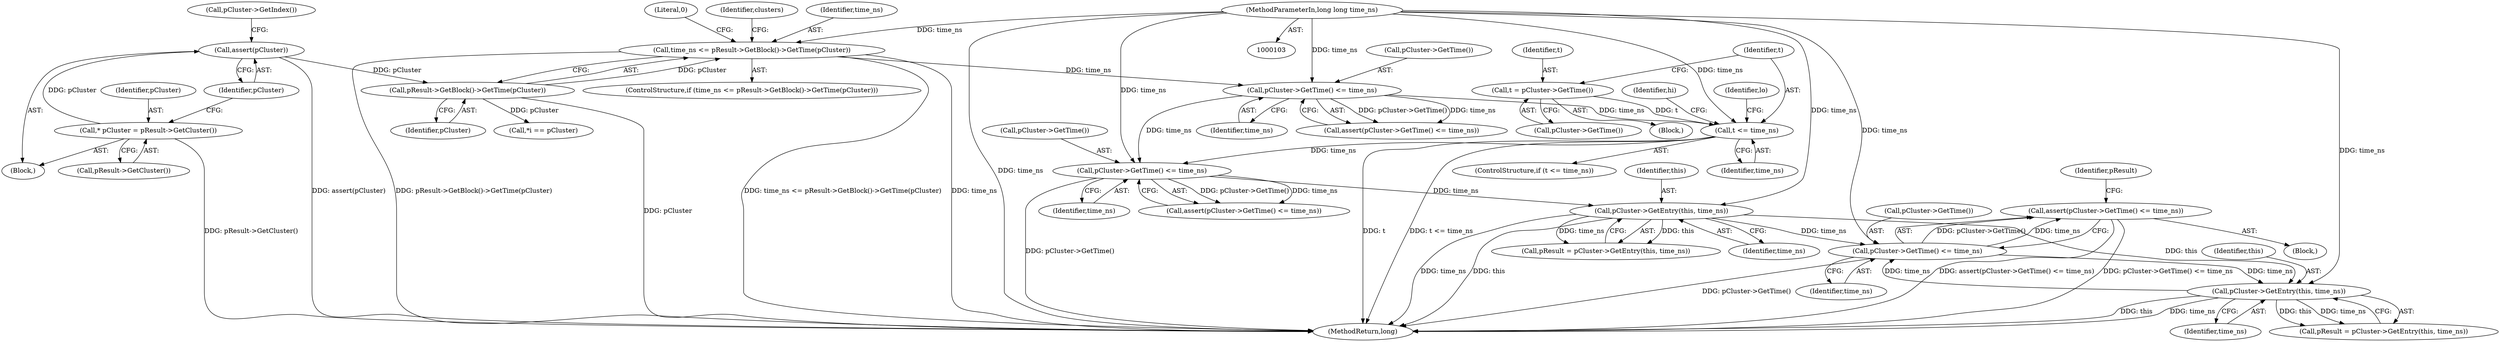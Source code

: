 digraph "0_Android_cc274e2abe8b2a6698a5c47d8aa4bb45f1f9538d_61@API" {
"1000283" [label="(Call,assert(pCluster->GetTime() <= time_ns))"];
"1000284" [label="(Call,pCluster->GetTime() <= time_ns)"];
"1000289" [label="(Call,pCluster->GetEntry(this, time_ns))"];
"1000259" [label="(Call,pCluster->GetEntry(this, time_ns))"];
"1000254" [label="(Call,pCluster->GetTime() <= time_ns)"];
"1000218" [label="(Call,t <= time_ns)"];
"1000214" [label="(Call,t = pCluster->GetTime())"];
"1000169" [label="(Call,pCluster->GetTime() <= time_ns)"];
"1000135" [label="(Call,time_ns <= pResult->GetBlock()->GetTime(pCluster))"];
"1000104" [label="(MethodParameterIn,long long time_ns)"];
"1000137" [label="(Call,pResult->GetBlock()->GetTime(pCluster))"];
"1000128" [label="(Call,assert(pCluster))"];
"1000125" [label="(Call,* pCluster = pResult->GetCluster())"];
"1000136" [label="(Identifier,time_ns)"];
"1000288" [label="(Identifier,pResult)"];
"1000222" [label="(Identifier,lo)"];
"1000104" [label="(MethodParameterIn,long long time_ns)"];
"1000283" [label="(Call,assert(pCluster->GetTime() <= time_ns))"];
"1000126" [label="(Identifier,pCluster)"];
"1000259" [label="(Call,pCluster->GetEntry(this, time_ns))"];
"1000171" [label="(Identifier,time_ns)"];
"1000286" [label="(Identifier,time_ns)"];
"1000135" [label="(Call,time_ns <= pResult->GetBlock()->GetTime(pCluster))"];
"1000256" [label="(Identifier,time_ns)"];
"1000164" [label="(Call,*i == pCluster)"];
"1000214" [label="(Call,t = pCluster->GetTime())"];
"1000170" [label="(Call,pCluster->GetTime())"];
"1000255" [label="(Call,pCluster->GetTime())"];
"1000134" [label="(ControlStructure,if (time_ns <= pResult->GetBlock()->GetTime(pCluster)))"];
"1000257" [label="(Call,pResult = pCluster->GetEntry(this, time_ns))"];
"1000138" [label="(Identifier,pCluster)"];
"1000169" [label="(Call,pCluster->GetTime() <= time_ns)"];
"1000189" [label="(Block,)"];
"1000290" [label="(Identifier,this)"];
"1000291" [label="(Identifier,time_ns)"];
"1000129" [label="(Identifier,pCluster)"];
"1000254" [label="(Call,pCluster->GetTime() <= time_ns)"];
"1000127" [label="(Call,pResult->GetCluster())"];
"1000253" [label="(Call,assert(pCluster->GetTime() <= time_ns))"];
"1000306" [label="(MethodReturn,long)"];
"1000215" [label="(Identifier,t)"];
"1000287" [label="(Call,pResult = pCluster->GetEntry(this, time_ns))"];
"1000219" [label="(Identifier,t)"];
"1000168" [label="(Call,assert(pCluster->GetTime() <= time_ns))"];
"1000106" [label="(Block,)"];
"1000128" [label="(Call,assert(pCluster))"];
"1000289" [label="(Call,pCluster->GetEntry(this, time_ns))"];
"1000217" [label="(ControlStructure,if (t <= time_ns))"];
"1000261" [label="(Identifier,time_ns)"];
"1000220" [label="(Identifier,time_ns)"];
"1000285" [label="(Call,pCluster->GetTime())"];
"1000140" [label="(Literal,0)"];
"1000218" [label="(Call,t <= time_ns)"];
"1000260" [label="(Identifier,this)"];
"1000142" [label="(Identifier,clusters)"];
"1000125" [label="(Call,* pCluster = pResult->GetCluster())"];
"1000137" [label="(Call,pResult->GetBlock()->GetTime(pCluster))"];
"1000284" [label="(Call,pCluster->GetTime() <= time_ns)"];
"1000275" [label="(Block,)"];
"1000216" [label="(Call,pCluster->GetTime())"];
"1000132" [label="(Call,pCluster->GetIndex())"];
"1000228" [label="(Identifier,hi)"];
"1000283" -> "1000275"  [label="AST: "];
"1000283" -> "1000284"  [label="CFG: "];
"1000284" -> "1000283"  [label="AST: "];
"1000288" -> "1000283"  [label="CFG: "];
"1000283" -> "1000306"  [label="DDG: pCluster->GetTime() <= time_ns"];
"1000283" -> "1000306"  [label="DDG: assert(pCluster->GetTime() <= time_ns)"];
"1000284" -> "1000283"  [label="DDG: pCluster->GetTime()"];
"1000284" -> "1000283"  [label="DDG: time_ns"];
"1000284" -> "1000286"  [label="CFG: "];
"1000285" -> "1000284"  [label="AST: "];
"1000286" -> "1000284"  [label="AST: "];
"1000284" -> "1000306"  [label="DDG: pCluster->GetTime()"];
"1000289" -> "1000284"  [label="DDG: time_ns"];
"1000259" -> "1000284"  [label="DDG: time_ns"];
"1000104" -> "1000284"  [label="DDG: time_ns"];
"1000284" -> "1000289"  [label="DDG: time_ns"];
"1000289" -> "1000287"  [label="AST: "];
"1000289" -> "1000291"  [label="CFG: "];
"1000290" -> "1000289"  [label="AST: "];
"1000291" -> "1000289"  [label="AST: "];
"1000287" -> "1000289"  [label="CFG: "];
"1000289" -> "1000306"  [label="DDG: time_ns"];
"1000289" -> "1000306"  [label="DDG: this"];
"1000289" -> "1000287"  [label="DDG: this"];
"1000289" -> "1000287"  [label="DDG: time_ns"];
"1000259" -> "1000289"  [label="DDG: this"];
"1000104" -> "1000289"  [label="DDG: time_ns"];
"1000259" -> "1000257"  [label="AST: "];
"1000259" -> "1000261"  [label="CFG: "];
"1000260" -> "1000259"  [label="AST: "];
"1000261" -> "1000259"  [label="AST: "];
"1000257" -> "1000259"  [label="CFG: "];
"1000259" -> "1000306"  [label="DDG: this"];
"1000259" -> "1000306"  [label="DDG: time_ns"];
"1000259" -> "1000257"  [label="DDG: this"];
"1000259" -> "1000257"  [label="DDG: time_ns"];
"1000254" -> "1000259"  [label="DDG: time_ns"];
"1000104" -> "1000259"  [label="DDG: time_ns"];
"1000254" -> "1000253"  [label="AST: "];
"1000254" -> "1000256"  [label="CFG: "];
"1000255" -> "1000254"  [label="AST: "];
"1000256" -> "1000254"  [label="AST: "];
"1000253" -> "1000254"  [label="CFG: "];
"1000254" -> "1000306"  [label="DDG: pCluster->GetTime()"];
"1000254" -> "1000253"  [label="DDG: pCluster->GetTime()"];
"1000254" -> "1000253"  [label="DDG: time_ns"];
"1000218" -> "1000254"  [label="DDG: time_ns"];
"1000169" -> "1000254"  [label="DDG: time_ns"];
"1000104" -> "1000254"  [label="DDG: time_ns"];
"1000218" -> "1000217"  [label="AST: "];
"1000218" -> "1000220"  [label="CFG: "];
"1000219" -> "1000218"  [label="AST: "];
"1000220" -> "1000218"  [label="AST: "];
"1000222" -> "1000218"  [label="CFG: "];
"1000228" -> "1000218"  [label="CFG: "];
"1000218" -> "1000306"  [label="DDG: t"];
"1000218" -> "1000306"  [label="DDG: t <= time_ns"];
"1000214" -> "1000218"  [label="DDG: t"];
"1000169" -> "1000218"  [label="DDG: time_ns"];
"1000104" -> "1000218"  [label="DDG: time_ns"];
"1000214" -> "1000189"  [label="AST: "];
"1000214" -> "1000216"  [label="CFG: "];
"1000215" -> "1000214"  [label="AST: "];
"1000216" -> "1000214"  [label="AST: "];
"1000219" -> "1000214"  [label="CFG: "];
"1000169" -> "1000168"  [label="AST: "];
"1000169" -> "1000171"  [label="CFG: "];
"1000170" -> "1000169"  [label="AST: "];
"1000171" -> "1000169"  [label="AST: "];
"1000168" -> "1000169"  [label="CFG: "];
"1000169" -> "1000168"  [label="DDG: pCluster->GetTime()"];
"1000169" -> "1000168"  [label="DDG: time_ns"];
"1000135" -> "1000169"  [label="DDG: time_ns"];
"1000104" -> "1000169"  [label="DDG: time_ns"];
"1000135" -> "1000134"  [label="AST: "];
"1000135" -> "1000137"  [label="CFG: "];
"1000136" -> "1000135"  [label="AST: "];
"1000137" -> "1000135"  [label="AST: "];
"1000140" -> "1000135"  [label="CFG: "];
"1000142" -> "1000135"  [label="CFG: "];
"1000135" -> "1000306"  [label="DDG: time_ns <= pResult->GetBlock()->GetTime(pCluster)"];
"1000135" -> "1000306"  [label="DDG: time_ns"];
"1000135" -> "1000306"  [label="DDG: pResult->GetBlock()->GetTime(pCluster)"];
"1000104" -> "1000135"  [label="DDG: time_ns"];
"1000137" -> "1000135"  [label="DDG: pCluster"];
"1000104" -> "1000103"  [label="AST: "];
"1000104" -> "1000306"  [label="DDG: time_ns"];
"1000137" -> "1000138"  [label="CFG: "];
"1000138" -> "1000137"  [label="AST: "];
"1000137" -> "1000306"  [label="DDG: pCluster"];
"1000128" -> "1000137"  [label="DDG: pCluster"];
"1000137" -> "1000164"  [label="DDG: pCluster"];
"1000128" -> "1000106"  [label="AST: "];
"1000128" -> "1000129"  [label="CFG: "];
"1000129" -> "1000128"  [label="AST: "];
"1000132" -> "1000128"  [label="CFG: "];
"1000128" -> "1000306"  [label="DDG: assert(pCluster)"];
"1000125" -> "1000128"  [label="DDG: pCluster"];
"1000125" -> "1000106"  [label="AST: "];
"1000125" -> "1000127"  [label="CFG: "];
"1000126" -> "1000125"  [label="AST: "];
"1000127" -> "1000125"  [label="AST: "];
"1000129" -> "1000125"  [label="CFG: "];
"1000125" -> "1000306"  [label="DDG: pResult->GetCluster()"];
}
